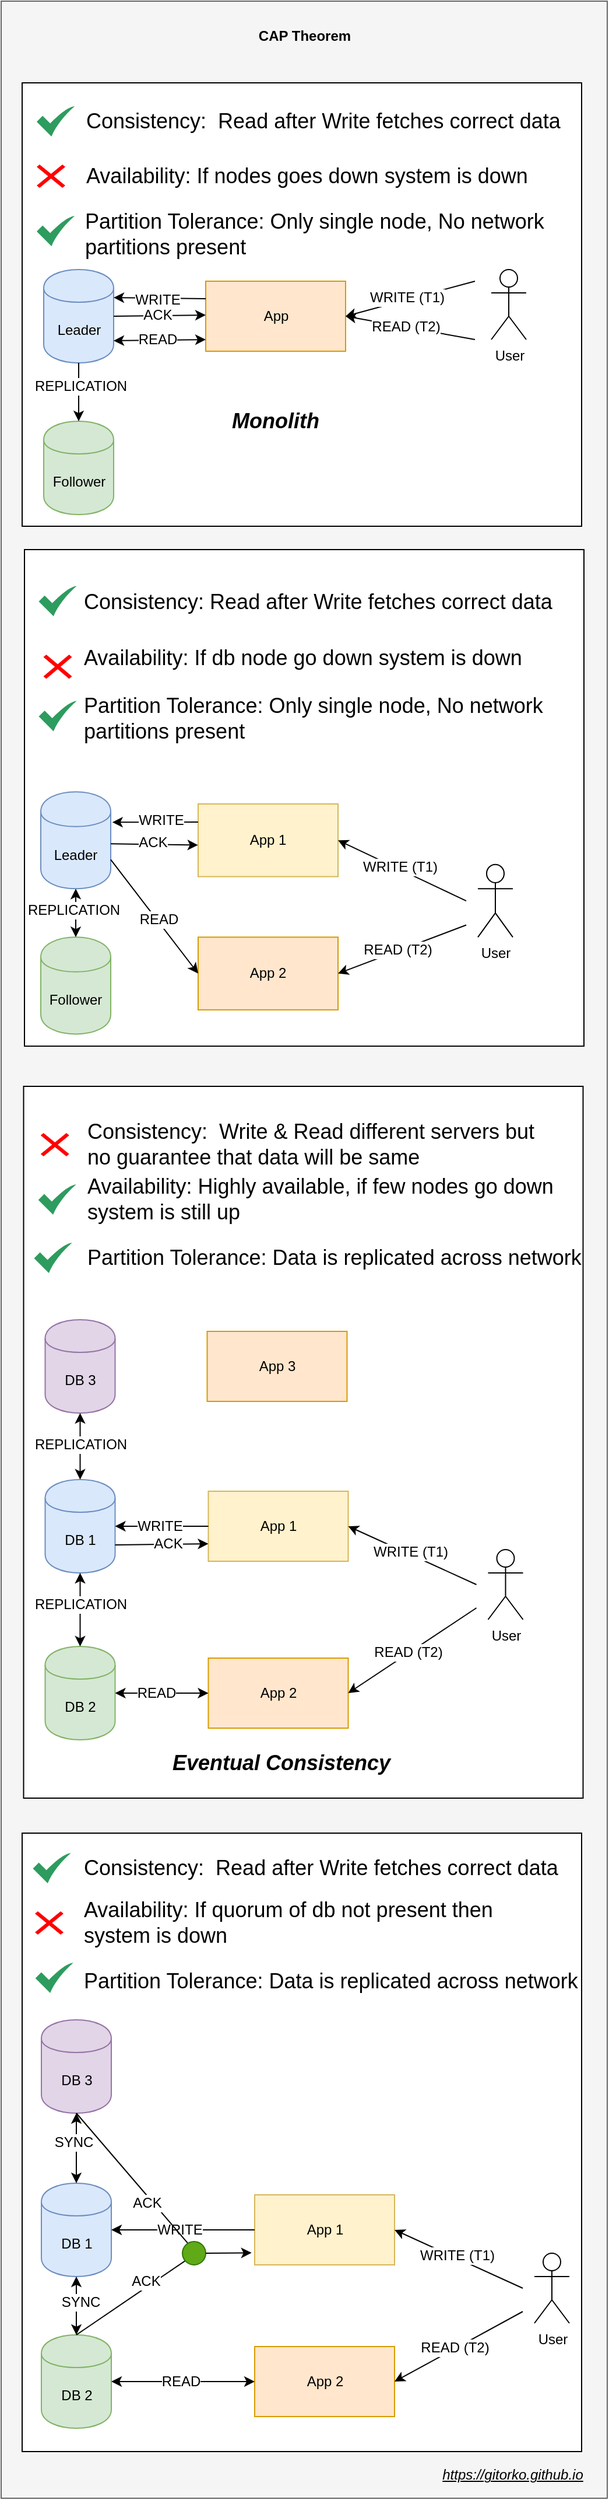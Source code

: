 <mxfile version="12.6.5" type="device"><diagram id="PPA1hVav0JVWz7RS1CYP" name="Page-1"><mxGraphModel dx="763" dy="1788" grid="1" gridSize="10" guides="1" tooltips="1" connect="1" arrows="1" fold="1" page="1" pageScale="1" pageWidth="500" pageHeight="1200" math="0" shadow="0"><root><mxCell id="0"/><mxCell id="1" parent="0"/><mxCell id="kI8O9NL7f8vL_owdhNa7-1" value="" style="rounded=0;whiteSpace=wrap;html=1;fillColor=#f5f5f5;strokeColor=#666666;fontColor=#333333;" vertex="1" parent="1"><mxGeometry x="60" y="-1160" width="520" height="2140" as="geometry"/></mxCell><mxCell id="ojHx23BeGtBxV7YktGXJ-156" value="" style="group" parent="1" vertex="1" connectable="0"><mxGeometry x="78" y="410" width="481.25" height="530" as="geometry"/></mxCell><mxCell id="ojHx23BeGtBxV7YktGXJ-154" value="" style="rounded=0;whiteSpace=wrap;html=1;" parent="ojHx23BeGtBxV7YktGXJ-156" vertex="1"><mxGeometry width="480" height="530" as="geometry"/></mxCell><mxCell id="ojHx23BeGtBxV7YktGXJ-101" value="App 1" style="rounded=0;whiteSpace=wrap;html=1;fillColor=#fff2cc;strokeColor=#d6b656;" parent="ojHx23BeGtBxV7YktGXJ-156" vertex="1"><mxGeometry x="199.5" y="310" width="120" height="60" as="geometry"/></mxCell><mxCell id="ojHx23BeGtBxV7YktGXJ-104" value="App 2" style="rounded=0;whiteSpace=wrap;html=1;fillColor=#ffe6cc;strokeColor=#d79b00;" parent="ojHx23BeGtBxV7YktGXJ-156" vertex="1"><mxGeometry x="199.5" y="440" width="120" height="60" as="geometry"/></mxCell><mxCell id="ojHx23BeGtBxV7YktGXJ-106" value="DB 1" style="shape=cylinder;whiteSpace=wrap;html=1;boundedLbl=1;backgroundOutline=1;fillColor=#dae8fc;strokeColor=#6c8ebf;" parent="ojHx23BeGtBxV7YktGXJ-156" vertex="1"><mxGeometry x="16.5" y="300" width="60" height="80" as="geometry"/></mxCell><mxCell id="ojHx23BeGtBxV7YktGXJ-99" style="edgeStyle=orthogonalEdgeStyle;rounded=0;orthogonalLoop=1;jettySize=auto;html=1;entryX=1;entryY=0.5;entryDx=0;entryDy=0;" parent="ojHx23BeGtBxV7YktGXJ-156" source="ojHx23BeGtBxV7YktGXJ-101" target="ojHx23BeGtBxV7YktGXJ-106" edge="1"><mxGeometry relative="1" as="geometry"/></mxCell><mxCell id="ojHx23BeGtBxV7YktGXJ-100" value="WRITE" style="text;html=1;align=center;verticalAlign=middle;resizable=0;points=[];labelBackgroundColor=#ffffff;" parent="ojHx23BeGtBxV7YktGXJ-99" vertex="1" connectable="0"><mxGeometry x="0.05" relative="1" as="geometry"><mxPoint as="offset"/></mxGeometry></mxCell><mxCell id="ojHx23BeGtBxV7YktGXJ-107" value="DB 2" style="shape=cylinder;whiteSpace=wrap;html=1;boundedLbl=1;backgroundOutline=1;fillColor=#d5e8d4;strokeColor=#82b366;" parent="ojHx23BeGtBxV7YktGXJ-156" vertex="1"><mxGeometry x="16.5" y="430" width="60" height="80" as="geometry"/></mxCell><mxCell id="ojHx23BeGtBxV7YktGXJ-102" style="edgeStyle=orthogonalEdgeStyle;rounded=0;orthogonalLoop=1;jettySize=auto;html=1;entryX=1;entryY=0.5;entryDx=0;entryDy=0;startArrow=classic;startFill=1;" parent="ojHx23BeGtBxV7YktGXJ-156" source="ojHx23BeGtBxV7YktGXJ-104" target="ojHx23BeGtBxV7YktGXJ-107" edge="1"><mxGeometry relative="1" as="geometry"/></mxCell><mxCell id="ojHx23BeGtBxV7YktGXJ-103" value="READ" style="text;html=1;align=center;verticalAlign=middle;resizable=0;points=[];labelBackgroundColor=#ffffff;" parent="ojHx23BeGtBxV7YktGXJ-102" vertex="1" connectable="0"><mxGeometry x="-0.15" y="1" relative="1" as="geometry"><mxPoint x="-11" y="-1" as="offset"/></mxGeometry></mxCell><mxCell id="ojHx23BeGtBxV7YktGXJ-105" style="edgeStyle=orthogonalEdgeStyle;rounded=0;orthogonalLoop=1;jettySize=auto;html=1;exitX=0.5;exitY=1;exitDx=0;exitDy=0;entryX=0.5;entryY=0;entryDx=0;entryDy=0;startArrow=classic;startFill=1;" parent="ojHx23BeGtBxV7YktGXJ-156" source="ojHx23BeGtBxV7YktGXJ-106" target="ojHx23BeGtBxV7YktGXJ-107" edge="1"><mxGeometry relative="1" as="geometry"/></mxCell><mxCell id="ReidPiPNc9YtAb3sJ6NZ-2" value="&lt;font color=&quot;#000000&quot;&gt;SYNC&lt;/font&gt;" style="text;html=1;align=center;verticalAlign=middle;resizable=0;points=[];labelBackgroundColor=#ffffff;fontColor=#FFFF66;" parent="ojHx23BeGtBxV7YktGXJ-105" vertex="1" connectable="0"><mxGeometry x="-0.12" y="3" relative="1" as="geometry"><mxPoint as="offset"/></mxGeometry></mxCell><mxCell id="ojHx23BeGtBxV7YktGXJ-108" value="User" style="shape=umlActor;verticalLabelPosition=bottom;labelBackgroundColor=#ffffff;verticalAlign=top;html=1;outlineConnect=0;" parent="ojHx23BeGtBxV7YktGXJ-156" vertex="1"><mxGeometry x="439.5" y="360" width="30" height="60" as="geometry"/></mxCell><mxCell id="ojHx23BeGtBxV7YktGXJ-109" value="&lt;font style=&quot;font-size: 18px&quot;&gt;Consistency:&amp;nbsp;&amp;nbsp;&lt;/font&gt;&lt;span style=&quot;font-size: 18px&quot;&gt;Read after Write fetches correct data&lt;/span&gt;" style="text;html=1;strokeColor=none;fillColor=none;align=left;verticalAlign=middle;whiteSpace=wrap;rounded=0;" parent="ojHx23BeGtBxV7YktGXJ-156" vertex="1"><mxGeometry x="51.25" y="20" width="410" height="20" as="geometry"/></mxCell><mxCell id="ojHx23BeGtBxV7YktGXJ-110" value="" style="endArrow=classic;html=1;entryX=1;entryY=0.5;entryDx=0;entryDy=0;" parent="ojHx23BeGtBxV7YktGXJ-156" target="ojHx23BeGtBxV7YktGXJ-101" edge="1"><mxGeometry width="50" height="50" relative="1" as="geometry"><mxPoint x="429.5" y="390" as="sourcePoint"/><mxPoint x="109.5" y="560" as="targetPoint"/></mxGeometry></mxCell><mxCell id="ojHx23BeGtBxV7YktGXJ-111" value="WRITE (T1)" style="text;html=1;align=center;verticalAlign=middle;resizable=0;points=[];labelBackgroundColor=#ffffff;" parent="ojHx23BeGtBxV7YktGXJ-110" vertex="1" connectable="0"><mxGeometry x="0.051" y="-2" relative="1" as="geometry"><mxPoint as="offset"/></mxGeometry></mxCell><mxCell id="ojHx23BeGtBxV7YktGXJ-112" value="" style="endArrow=classic;html=1;entryX=1;entryY=0.5;entryDx=0;entryDy=0;" parent="ojHx23BeGtBxV7YktGXJ-156" target="ojHx23BeGtBxV7YktGXJ-104" edge="1"><mxGeometry width="50" height="50" relative="1" as="geometry"><mxPoint x="429.5" y="410" as="sourcePoint"/><mxPoint x="329.5" y="350" as="targetPoint"/></mxGeometry></mxCell><mxCell id="ojHx23BeGtBxV7YktGXJ-113" value="READ (T2)" style="text;html=1;align=center;verticalAlign=middle;resizable=0;points=[];labelBackgroundColor=#ffffff;" parent="ojHx23BeGtBxV7YktGXJ-112" vertex="1" connectable="0"><mxGeometry x="0.07" relative="1" as="geometry"><mxPoint y="-1" as="offset"/></mxGeometry></mxCell><mxCell id="ojHx23BeGtBxV7YktGXJ-114" value="&lt;font style=&quot;font-size: 18px&quot;&gt;Availability: If quorum of db not present then system is down&lt;/font&gt;" style="text;html=1;strokeColor=none;fillColor=none;align=left;verticalAlign=middle;whiteSpace=wrap;rounded=0;" parent="ojHx23BeGtBxV7YktGXJ-156" vertex="1"><mxGeometry x="51.25" y="67" width="410" height="20" as="geometry"/></mxCell><mxCell id="ojHx23BeGtBxV7YktGXJ-115" value="" style="html=1;aspect=fixed;strokeColor=none;shadow=0;align=center;verticalAlign=top;fillColor=#2D9C5E;shape=mxgraph.gcp2.check" parent="ojHx23BeGtBxV7YktGXJ-156" vertex="1"><mxGeometry x="11.37" y="111" width="32.5" height="26" as="geometry"/></mxCell><mxCell id="ojHx23BeGtBxV7YktGXJ-116" value="&lt;font style=&quot;font-size: 18px&quot;&gt;Partition Tolerance:&amp;nbsp;&lt;/font&gt;&lt;span style=&quot;font-size: 18px&quot;&gt;Data is replicated across network&lt;/span&gt;" style="text;html=1;strokeColor=none;fillColor=none;align=left;verticalAlign=middle;whiteSpace=wrap;rounded=0;" parent="ojHx23BeGtBxV7YktGXJ-156" vertex="1"><mxGeometry x="51.25" y="117" width="430" height="20" as="geometry"/></mxCell><mxCell id="ojHx23BeGtBxV7YktGXJ-117" value="" style="shape=mxgraph.mockup.markup.redX;fillColor=#ff0000;html=1;shadow=0;strokeColor=none;" parent="ojHx23BeGtBxV7YktGXJ-156" vertex="1"><mxGeometry x="11" y="67" width="24.5" height="20" as="geometry"/></mxCell><mxCell id="ojHx23BeGtBxV7YktGXJ-118" value="" style="endArrow=classic;html=1;exitX=0.5;exitY=0;exitDx=0;exitDy=0;" parent="ojHx23BeGtBxV7YktGXJ-156" source="ojHx23BeGtBxV7YktGXJ-107" edge="1"><mxGeometry width="50" height="50" relative="1" as="geometry"><mxPoint x="81.5" y="355" as="sourcePoint"/><mxPoint x="149.5" y="360" as="targetPoint"/></mxGeometry></mxCell><mxCell id="ojHx23BeGtBxV7YktGXJ-119" value="ACK" style="text;html=1;align=center;verticalAlign=middle;resizable=0;points=[];labelBackgroundColor=#ffffff;" parent="ojHx23BeGtBxV7YktGXJ-118" vertex="1" connectable="0"><mxGeometry x="0.292" y="1" relative="1" as="geometry"><mxPoint x="-6.98" as="offset"/></mxGeometry></mxCell><mxCell id="ojHx23BeGtBxV7YktGXJ-122" value="" style="html=1;aspect=fixed;strokeColor=none;shadow=0;align=center;verticalAlign=top;fillColor=#2D9C5E;shape=mxgraph.gcp2.check" parent="ojHx23BeGtBxV7YktGXJ-156" vertex="1"><mxGeometry x="9.25" y="17" width="32.5" height="26" as="geometry"/></mxCell><mxCell id="ojHx23BeGtBxV7YktGXJ-123" value="DB 3" style="shape=cylinder;whiteSpace=wrap;html=1;boundedLbl=1;backgroundOutline=1;fillColor=#e1d5e7;strokeColor=#9673a6;" parent="ojHx23BeGtBxV7YktGXJ-156" vertex="1"><mxGeometry x="16.5" y="160" width="60" height="80" as="geometry"/></mxCell><mxCell id="ojHx23BeGtBxV7YktGXJ-124" value="" style="edgeStyle=orthogonalEdgeStyle;rounded=0;orthogonalLoop=1;jettySize=auto;html=1;startArrow=classic;startFill=1;" parent="ojHx23BeGtBxV7YktGXJ-156" source="ojHx23BeGtBxV7YktGXJ-106" target="ojHx23BeGtBxV7YktGXJ-123" edge="1"><mxGeometry relative="1" as="geometry"/></mxCell><mxCell id="ReidPiPNc9YtAb3sJ6NZ-3" value="SYNC" style="text;html=1;align=center;verticalAlign=middle;resizable=0;points=[];labelBackgroundColor=#ffffff;fontColor=#000000;" parent="ojHx23BeGtBxV7YktGXJ-124" vertex="1" connectable="0"><mxGeometry x="0.167" y="3" relative="1" as="geometry"><mxPoint as="offset"/></mxGeometry></mxCell><mxCell id="ojHx23BeGtBxV7YktGXJ-125" value="" style="endArrow=classic;html=1;exitX=0.5;exitY=1;exitDx=0;exitDy=0;" parent="ojHx23BeGtBxV7YktGXJ-156" source="ojHx23BeGtBxV7YktGXJ-123" edge="1"><mxGeometry width="50" height="50" relative="1" as="geometry"><mxPoint x="56.5" y="420" as="sourcePoint"/><mxPoint x="149.5" y="360" as="targetPoint"/></mxGeometry></mxCell><mxCell id="ojHx23BeGtBxV7YktGXJ-126" value="ACK" style="text;html=1;align=center;verticalAlign=middle;resizable=0;points=[];labelBackgroundColor=#ffffff;" parent="ojHx23BeGtBxV7YktGXJ-125" vertex="1" connectable="0"><mxGeometry x="0.292" y="1" relative="1" as="geometry"><mxPoint x="-6.98" as="offset"/></mxGeometry></mxCell><mxCell id="ojHx23BeGtBxV7YktGXJ-128" value="" style="ellipse;whiteSpace=wrap;html=1;aspect=fixed;fillColor=#60a917;strokeColor=#2D7600;fontColor=#ffffff;" parent="ojHx23BeGtBxV7YktGXJ-156" vertex="1"><mxGeometry x="137.5" y="350" width="20" height="20" as="geometry"/></mxCell><mxCell id="ojHx23BeGtBxV7YktGXJ-132" value="" style="endArrow=classic;html=1;exitX=1;exitY=0.5;exitDx=0;exitDy=0;entryX=-0.022;entryY=0.828;entryDx=0;entryDy=0;entryPerimeter=0;" parent="ojHx23BeGtBxV7YktGXJ-156" source="ojHx23BeGtBxV7YktGXJ-128" target="ojHx23BeGtBxV7YktGXJ-101" edge="1"><mxGeometry width="50" height="50" relative="1" as="geometry"><mxPoint x="137.5" y="470" as="sourcePoint"/><mxPoint x="189.5" y="362" as="targetPoint"/></mxGeometry></mxCell><mxCell id="ojHx23BeGtBxV7YktGXJ-159" value="" style="group" parent="1" vertex="1" connectable="0"><mxGeometry x="79.25" y="-230" width="482.63" height="610" as="geometry"/></mxCell><mxCell id="ojHx23BeGtBxV7YktGXJ-152" value="" style="rounded=0;whiteSpace=wrap;html=1;" parent="ojHx23BeGtBxV7YktGXJ-159" vertex="1"><mxGeometry width="480" height="610" as="geometry"/></mxCell><mxCell id="ojHx23BeGtBxV7YktGXJ-1" value="App 1" style="rounded=0;whiteSpace=wrap;html=1;fillColor=#fff2cc;strokeColor=#d6b656;" parent="ojHx23BeGtBxV7YktGXJ-159" vertex="1"><mxGeometry x="158.5" y="347" width="120" height="60" as="geometry"/></mxCell><mxCell id="ojHx23BeGtBxV7YktGXJ-2" value="App 2" style="rounded=0;whiteSpace=wrap;html=1;fillColor=#ffe6cc;strokeColor=#d79b00;" parent="ojHx23BeGtBxV7YktGXJ-159" vertex="1"><mxGeometry x="158.5" y="490" width="120" height="60" as="geometry"/></mxCell><mxCell id="ojHx23BeGtBxV7YktGXJ-3" value="DB 1" style="shape=cylinder;whiteSpace=wrap;html=1;boundedLbl=1;backgroundOutline=1;fillColor=#dae8fc;strokeColor=#6c8ebf;" parent="ojHx23BeGtBxV7YktGXJ-159" vertex="1"><mxGeometry x="18.5" y="337" width="60" height="80" as="geometry"/></mxCell><mxCell id="ojHx23BeGtBxV7YktGXJ-6" style="edgeStyle=orthogonalEdgeStyle;rounded=0;orthogonalLoop=1;jettySize=auto;html=1;entryX=1;entryY=0.5;entryDx=0;entryDy=0;" parent="ojHx23BeGtBxV7YktGXJ-159" source="ojHx23BeGtBxV7YktGXJ-1" target="ojHx23BeGtBxV7YktGXJ-3" edge="1"><mxGeometry relative="1" as="geometry"/></mxCell><mxCell id="ojHx23BeGtBxV7YktGXJ-83" value="WRITE" style="text;html=1;align=center;verticalAlign=middle;resizable=0;points=[];labelBackgroundColor=#ffffff;" parent="ojHx23BeGtBxV7YktGXJ-6" vertex="1" connectable="0"><mxGeometry x="0.05" relative="1" as="geometry"><mxPoint as="offset"/></mxGeometry></mxCell><mxCell id="ojHx23BeGtBxV7YktGXJ-4" value="DB 2" style="shape=cylinder;whiteSpace=wrap;html=1;boundedLbl=1;backgroundOutline=1;fillColor=#d5e8d4;strokeColor=#82b366;" parent="ojHx23BeGtBxV7YktGXJ-159" vertex="1"><mxGeometry x="18.5" y="480" width="60" height="80" as="geometry"/></mxCell><mxCell id="ojHx23BeGtBxV7YktGXJ-79" style="edgeStyle=orthogonalEdgeStyle;rounded=0;orthogonalLoop=1;jettySize=auto;html=1;entryX=1;entryY=0.5;entryDx=0;entryDy=0;startArrow=classic;startFill=1;" parent="ojHx23BeGtBxV7YktGXJ-159" source="ojHx23BeGtBxV7YktGXJ-2" target="ojHx23BeGtBxV7YktGXJ-4" edge="1"><mxGeometry relative="1" as="geometry"/></mxCell><mxCell id="ojHx23BeGtBxV7YktGXJ-88" value="READ" style="text;html=1;align=center;verticalAlign=middle;resizable=0;points=[];labelBackgroundColor=#ffffff;" parent="ojHx23BeGtBxV7YktGXJ-79" vertex="1" connectable="0"><mxGeometry x="-0.15" y="1" relative="1" as="geometry"><mxPoint x="-11" y="-1" as="offset"/></mxGeometry></mxCell><mxCell id="ojHx23BeGtBxV7YktGXJ-98" style="edgeStyle=orthogonalEdgeStyle;rounded=0;orthogonalLoop=1;jettySize=auto;html=1;exitX=0.5;exitY=1;exitDx=0;exitDy=0;entryX=0.5;entryY=0;entryDx=0;entryDy=0;startArrow=classic;startFill=1;" parent="ojHx23BeGtBxV7YktGXJ-159" source="ojHx23BeGtBxV7YktGXJ-3" target="ojHx23BeGtBxV7YktGXJ-4" edge="1"><mxGeometry relative="1" as="geometry"/></mxCell><mxCell id="ojHx23BeGtBxV7YktGXJ-150" value="REPLICATION" style="text;html=1;align=center;verticalAlign=middle;resizable=0;points=[];labelBackgroundColor=#ffffff;" parent="ojHx23BeGtBxV7YktGXJ-98" vertex="1" connectable="0"><mxGeometry x="-0.143" relative="1" as="geometry"><mxPoint as="offset"/></mxGeometry></mxCell><mxCell id="ojHx23BeGtBxV7YktGXJ-9" value="User" style="shape=umlActor;verticalLabelPosition=bottom;labelBackgroundColor=#ffffff;verticalAlign=top;html=1;outlineConnect=0;" parent="ojHx23BeGtBxV7YktGXJ-159" vertex="1"><mxGeometry x="398.5" y="397" width="30" height="60" as="geometry"/></mxCell><mxCell id="ojHx23BeGtBxV7YktGXJ-12" value="&lt;font style=&quot;font-size: 18px&quot;&gt;Consistency:&amp;nbsp; Write &amp;amp; Read different servers but no guarantee that data will be same&lt;/font&gt;" style="text;html=1;strokeColor=none;fillColor=none;align=left;verticalAlign=middle;whiteSpace=wrap;rounded=0;" parent="ojHx23BeGtBxV7YktGXJ-159" vertex="1"><mxGeometry x="52.63" y="40" width="410" height="20" as="geometry"/></mxCell><mxCell id="ojHx23BeGtBxV7YktGXJ-14" value="" style="endArrow=classic;html=1;entryX=1;entryY=0.5;entryDx=0;entryDy=0;" parent="ojHx23BeGtBxV7YktGXJ-159" target="ojHx23BeGtBxV7YktGXJ-1" edge="1"><mxGeometry width="50" height="50" relative="1" as="geometry"><mxPoint x="388.5" y="427" as="sourcePoint"/><mxPoint x="68.5" y="597" as="targetPoint"/></mxGeometry></mxCell><mxCell id="ojHx23BeGtBxV7YktGXJ-17" value="WRITE (T1)" style="text;html=1;align=center;verticalAlign=middle;resizable=0;points=[];labelBackgroundColor=#ffffff;" parent="ojHx23BeGtBxV7YktGXJ-14" vertex="1" connectable="0"><mxGeometry x="0.051" y="-2" relative="1" as="geometry"><mxPoint as="offset"/></mxGeometry></mxCell><mxCell id="ojHx23BeGtBxV7YktGXJ-15" value="" style="endArrow=classic;html=1;entryX=1;entryY=0.5;entryDx=0;entryDy=0;" parent="ojHx23BeGtBxV7YktGXJ-159" target="ojHx23BeGtBxV7YktGXJ-2" edge="1"><mxGeometry width="50" height="50" relative="1" as="geometry"><mxPoint x="388.5" y="447" as="sourcePoint"/><mxPoint x="288.5" y="387" as="targetPoint"/></mxGeometry></mxCell><mxCell id="ojHx23BeGtBxV7YktGXJ-16" value="READ (T2)" style="text;html=1;align=center;verticalAlign=middle;resizable=0;points=[];labelBackgroundColor=#ffffff;" parent="ojHx23BeGtBxV7YktGXJ-15" vertex="1" connectable="0"><mxGeometry x="0.07" relative="1" as="geometry"><mxPoint y="-1" as="offset"/></mxGeometry></mxCell><mxCell id="ojHx23BeGtBxV7YktGXJ-19" value="&lt;font style=&quot;font-size: 18px&quot;&gt;Availability: Highly available, if few nodes go down system is still up&lt;/font&gt;" style="text;html=1;strokeColor=none;fillColor=none;align=left;verticalAlign=middle;whiteSpace=wrap;rounded=0;" parent="ojHx23BeGtBxV7YktGXJ-159" vertex="1"><mxGeometry x="52.63" y="87" width="410" height="20" as="geometry"/></mxCell><mxCell id="ojHx23BeGtBxV7YktGXJ-20" value="" style="html=1;aspect=fixed;strokeColor=none;shadow=0;align=center;verticalAlign=top;fillColor=#2D9C5E;shape=mxgraph.gcp2.check" parent="ojHx23BeGtBxV7YktGXJ-159" vertex="1"><mxGeometry x="12.63" y="84" width="32.5" height="26" as="geometry"/></mxCell><mxCell id="ojHx23BeGtBxV7YktGXJ-21" value="&lt;font style=&quot;font-size: 18px&quot;&gt;Partition Tolerance: Data is replicated across network&lt;/font&gt;" style="text;html=1;strokeColor=none;fillColor=none;align=left;verticalAlign=middle;whiteSpace=wrap;rounded=0;" parent="ojHx23BeGtBxV7YktGXJ-159" vertex="1"><mxGeometry x="52.63" y="137" width="430" height="20" as="geometry"/></mxCell><mxCell id="ojHx23BeGtBxV7YktGXJ-84" value="" style="endArrow=classic;html=1;entryX=0;entryY=0.75;entryDx=0;entryDy=0;exitX=1;exitY=0.7;exitDx=0;exitDy=0;" parent="ojHx23BeGtBxV7YktGXJ-159" source="ojHx23BeGtBxV7YktGXJ-3" target="ojHx23BeGtBxV7YktGXJ-1" edge="1"><mxGeometry width="50" height="50" relative="1" as="geometry"><mxPoint x="83.5" y="392" as="sourcePoint"/><mxPoint x="163.5" y="426.5" as="targetPoint"/></mxGeometry></mxCell><mxCell id="ojHx23BeGtBxV7YktGXJ-85" value="ACK" style="text;html=1;align=center;verticalAlign=middle;resizable=0;points=[];labelBackgroundColor=#ffffff;" parent="ojHx23BeGtBxV7YktGXJ-84" vertex="1" connectable="0"><mxGeometry x="0.292" y="1" relative="1" as="geometry"><mxPoint x="-6.98" as="offset"/></mxGeometry></mxCell><mxCell id="ojHx23BeGtBxV7YktGXJ-95" value="" style="shape=mxgraph.mockup.markup.redX;fillColor=#ff0000;html=1;shadow=0;strokeColor=none;" parent="ojHx23BeGtBxV7YktGXJ-159" vertex="1"><mxGeometry x="14.63" y="40" width="24.5" height="20" as="geometry"/></mxCell><mxCell id="ojHx23BeGtBxV7YktGXJ-96" value="&lt;font style=&quot;font-size: 18px&quot;&gt;Eventual Consistency&lt;/font&gt;" style="text;html=1;strokeColor=none;fillColor=none;align=left;verticalAlign=middle;whiteSpace=wrap;rounded=0;fontStyle=3" parent="ojHx23BeGtBxV7YktGXJ-159" vertex="1"><mxGeometry x="126" y="580" width="242" as="geometry"/></mxCell><mxCell id="ojHx23BeGtBxV7YktGXJ-135" value="DB 3" style="shape=cylinder;whiteSpace=wrap;html=1;boundedLbl=1;backgroundOutline=1;fillColor=#e1d5e7;strokeColor=#9673a6;" parent="ojHx23BeGtBxV7YktGXJ-159" vertex="1"><mxGeometry x="18.5" y="200" width="60" height="80" as="geometry"/></mxCell><mxCell id="ojHx23BeGtBxV7YktGXJ-136" value="" style="edgeStyle=orthogonalEdgeStyle;rounded=0;orthogonalLoop=1;jettySize=auto;html=1;startArrow=classic;startFill=1;" parent="ojHx23BeGtBxV7YktGXJ-159" source="ojHx23BeGtBxV7YktGXJ-3" target="ojHx23BeGtBxV7YktGXJ-135" edge="1"><mxGeometry relative="1" as="geometry"/></mxCell><mxCell id="ojHx23BeGtBxV7YktGXJ-149" value="REPLICATION" style="text;html=1;align=center;verticalAlign=middle;resizable=0;points=[];labelBackgroundColor=#ffffff;" parent="ojHx23BeGtBxV7YktGXJ-136" vertex="1" connectable="0"><mxGeometry x="0.489" relative="1" as="geometry"><mxPoint y="12.38" as="offset"/></mxGeometry></mxCell><mxCell id="ojHx23BeGtBxV7YktGXJ-137" value="App 3" style="rounded=0;whiteSpace=wrap;html=1;fillColor=#ffe6cc;strokeColor=#d79b00;" parent="ojHx23BeGtBxV7YktGXJ-159" vertex="1"><mxGeometry x="157.5" y="210" width="120" height="60" as="geometry"/></mxCell><mxCell id="ojHx23BeGtBxV7YktGXJ-138" value="" style="html=1;aspect=fixed;strokeColor=none;shadow=0;align=center;verticalAlign=top;fillColor=#2D9C5E;shape=mxgraph.gcp2.check" parent="ojHx23BeGtBxV7YktGXJ-159" vertex="1"><mxGeometry x="9" y="134" width="32.5" height="26" as="geometry"/></mxCell><mxCell id="ReidPiPNc9YtAb3sJ6NZ-7" value="" style="group" parent="1" vertex="1" connectable="0"><mxGeometry x="80" y="-690" width="480" height="425.57" as="geometry"/></mxCell><mxCell id="ReidPiPNc9YtAb3sJ6NZ-5" value="" style="group" parent="ReidPiPNc9YtAb3sJ6NZ-7" vertex="1" connectable="0"><mxGeometry width="480" height="425.57" as="geometry"/></mxCell><mxCell id="ojHx23BeGtBxV7YktGXJ-158" value="" style="group" parent="ReidPiPNc9YtAb3sJ6NZ-5" vertex="1" connectable="0"><mxGeometry width="480" height="425.57" as="geometry"/></mxCell><mxCell id="ojHx23BeGtBxV7YktGXJ-157" value="" style="group" parent="ojHx23BeGtBxV7YktGXJ-158" vertex="1" connectable="0"><mxGeometry width="480" height="425.57" as="geometry"/></mxCell><mxCell id="ojHx23BeGtBxV7YktGXJ-155" value="" style="rounded=0;whiteSpace=wrap;html=1;" parent="ojHx23BeGtBxV7YktGXJ-157" vertex="1"><mxGeometry width="480" height="425.57" as="geometry"/></mxCell><mxCell id="ojHx23BeGtBxV7YktGXJ-24" value="App 1" style="rounded=0;whiteSpace=wrap;html=1;fillColor=#fff2cc;strokeColor=#d6b656;" parent="ojHx23BeGtBxV7YktGXJ-157" vertex="1"><mxGeometry x="149" y="217.975" width="120" height="62.279" as="geometry"/></mxCell><mxCell id="ojHx23BeGtBxV7YktGXJ-26" value="App 2" style="rounded=0;whiteSpace=wrap;html=1;fillColor=#ffe6cc;strokeColor=#d79b00;" parent="ojHx23BeGtBxV7YktGXJ-157" vertex="1"><mxGeometry x="149" y="332.152" width="120" height="62.279" as="geometry"/></mxCell><mxCell id="ojHx23BeGtBxV7YktGXJ-28" value="Leader" style="shape=cylinder;whiteSpace=wrap;html=1;boundedLbl=1;backgroundOutline=1;fillColor=#dae8fc;strokeColor=#6c8ebf;" parent="ojHx23BeGtBxV7YktGXJ-157" vertex="1"><mxGeometry x="14" y="207.595" width="60" height="83.038" as="geometry"/></mxCell><mxCell id="ojHx23BeGtBxV7YktGXJ-29" value="Follower" style="shape=cylinder;whiteSpace=wrap;html=1;boundedLbl=1;backgroundOutline=1;fillColor=#d5e8d4;strokeColor=#82b366;" parent="ojHx23BeGtBxV7YktGXJ-157" vertex="1"><mxGeometry x="14" y="332.152" width="60" height="83.038" as="geometry"/></mxCell><mxCell id="ojHx23BeGtBxV7YktGXJ-30" value="User" style="shape=umlActor;verticalLabelPosition=bottom;labelBackgroundColor=#ffffff;verticalAlign=top;html=1;outlineConnect=0;" parent="ojHx23BeGtBxV7YktGXJ-157" vertex="1"><mxGeometry x="389" y="269.874" width="30" height="62.279" as="geometry"/></mxCell><mxCell id="ojHx23BeGtBxV7YktGXJ-31" value="&lt;font style=&quot;font-size: 18px&quot;&gt;Consistency:&amp;nbsp;&lt;/font&gt;&lt;span style=&quot;font-size: 18px&quot;&gt;Read after Write fetches correct data&lt;/span&gt;" style="text;html=1;strokeColor=none;fillColor=none;align=left;verticalAlign=middle;whiteSpace=wrap;rounded=0;" parent="ojHx23BeGtBxV7YktGXJ-157" vertex="1"><mxGeometry x="49.0" y="34.253" width="410" height="20.76" as="geometry"/></mxCell><mxCell id="ojHx23BeGtBxV7YktGXJ-32" value="" style="endArrow=classic;html=1;entryX=1;entryY=0.5;entryDx=0;entryDy=0;" parent="ojHx23BeGtBxV7YktGXJ-157" target="ojHx23BeGtBxV7YktGXJ-24" edge="1"><mxGeometry width="50" height="50" relative="1" as="geometry"><mxPoint x="379" y="301.013" as="sourcePoint"/><mxPoint x="59" y="477.469" as="targetPoint"/></mxGeometry></mxCell><mxCell id="ojHx23BeGtBxV7YktGXJ-33" value="WRITE (T1)" style="text;html=1;align=center;verticalAlign=middle;resizable=0;points=[];labelBackgroundColor=#ffffff;" parent="ojHx23BeGtBxV7YktGXJ-32" vertex="1" connectable="0"><mxGeometry x="0.051" y="-2" relative="1" as="geometry"><mxPoint as="offset"/></mxGeometry></mxCell><mxCell id="ojHx23BeGtBxV7YktGXJ-34" value="" style="endArrow=classic;html=1;entryX=1;entryY=0.5;entryDx=0;entryDy=0;" parent="ojHx23BeGtBxV7YktGXJ-157" target="ojHx23BeGtBxV7YktGXJ-26" edge="1"><mxGeometry width="50" height="50" relative="1" as="geometry"><mxPoint x="379" y="321.772" as="sourcePoint"/><mxPoint x="279" y="259.494" as="targetPoint"/></mxGeometry></mxCell><mxCell id="ojHx23BeGtBxV7YktGXJ-35" value="READ (T2)" style="text;html=1;align=center;verticalAlign=middle;resizable=0;points=[];labelBackgroundColor=#ffffff;" parent="ojHx23BeGtBxV7YktGXJ-34" vertex="1" connectable="0"><mxGeometry x="0.07" relative="1" as="geometry"><mxPoint y="-1" as="offset"/></mxGeometry></mxCell><mxCell id="ojHx23BeGtBxV7YktGXJ-36" value="" style="html=1;aspect=fixed;strokeColor=none;shadow=0;align=center;verticalAlign=top;fillColor=#2D9C5E;shape=mxgraph.gcp2.check" parent="ojHx23BeGtBxV7YktGXJ-157" vertex="1"><mxGeometry x="12.25" y="129.694" width="32.5" height="26" as="geometry"/></mxCell><mxCell id="ojHx23BeGtBxV7YktGXJ-37" value="&lt;font style=&quot;font-size: 18px&quot;&gt;Availability: If db node go down system is down&lt;/font&gt;" style="text;html=1;strokeColor=none;fillColor=none;align=left;verticalAlign=middle;whiteSpace=wrap;rounded=0;" parent="ojHx23BeGtBxV7YktGXJ-157" vertex="1"><mxGeometry x="49.0" y="83.038" width="410" height="20.76" as="geometry"/></mxCell><mxCell id="ojHx23BeGtBxV7YktGXJ-39" value="&lt;font style=&quot;font-size: 18px&quot;&gt;Partition Tolerance:&amp;nbsp;&lt;/font&gt;&lt;span style=&quot;font-size: 18px&quot;&gt;Only single node, No network partitions present&lt;/span&gt;" style="text;html=1;strokeColor=none;fillColor=none;align=left;verticalAlign=middle;whiteSpace=wrap;rounded=0;" parent="ojHx23BeGtBxV7YktGXJ-157" vertex="1"><mxGeometry x="49.0" y="134.937" width="430" height="20.76" as="geometry"/></mxCell><mxCell id="ojHx23BeGtBxV7YktGXJ-140" value="" style="html=1;aspect=fixed;strokeColor=none;shadow=0;align=center;verticalAlign=top;fillColor=#2D9C5E;shape=mxgraph.gcp2.check" parent="ojHx23BeGtBxV7YktGXJ-157" vertex="1"><mxGeometry x="12.25" y="31.139" width="32.5" height="26" as="geometry"/></mxCell><mxCell id="ojHx23BeGtBxV7YktGXJ-141" value="" style="shape=mxgraph.mockup.markup.redX;fillColor=#ff0000;html=1;shadow=0;strokeColor=none;" parent="ojHx23BeGtBxV7YktGXJ-157" vertex="1"><mxGeometry x="16.25" y="89.997" width="24.5" height="20.76" as="geometry"/></mxCell><mxCell id="ojHx23BeGtBxV7YktGXJ-142" value="" style="endArrow=classic;html=1;exitX=1;exitY=0.7;exitDx=0;exitDy=0;entryX=0;entryY=0.5;entryDx=0;entryDy=0;" parent="ojHx23BeGtBxV7YktGXJ-157" source="ojHx23BeGtBxV7YktGXJ-28" target="ojHx23BeGtBxV7YktGXJ-26" edge="1"><mxGeometry width="50" height="50" relative="1" as="geometry"><mxPoint x="-10.5" y="480.583" as="sourcePoint"/><mxPoint x="39.5" y="428.684" as="targetPoint"/></mxGeometry></mxCell><mxCell id="ojHx23BeGtBxV7YktGXJ-143" value="READ" style="text;html=1;align=center;verticalAlign=middle;resizable=0;points=[];labelBackgroundColor=#ffffff;" parent="ojHx23BeGtBxV7YktGXJ-142" vertex="1" connectable="0"><mxGeometry x="0.058" y="1" relative="1" as="geometry"><mxPoint as="offset"/></mxGeometry></mxCell><mxCell id="ojHx23BeGtBxV7YktGXJ-27" value="" style="edgeStyle=orthogonalEdgeStyle;rounded=0;orthogonalLoop=1;jettySize=auto;html=1;startArrow=classic;startFill=1;" parent="ojHx23BeGtBxV7YktGXJ-157" source="ojHx23BeGtBxV7YktGXJ-28" target="ojHx23BeGtBxV7YktGXJ-29" edge="1"><mxGeometry relative="1" as="geometry"/></mxCell><mxCell id="ReidPiPNc9YtAb3sJ6NZ-1" value="&lt;font color=&quot;#000000&quot;&gt;REPLICATION&lt;/font&gt;" style="text;html=1;align=center;verticalAlign=middle;resizable=0;points=[];labelBackgroundColor=#ffffff;fontColor=#FFFF66;" parent="ojHx23BeGtBxV7YktGXJ-27" vertex="1" connectable="0"><mxGeometry x="-0.136" y="-2" relative="1" as="geometry"><mxPoint as="offset"/></mxGeometry></mxCell><mxCell id="ojHx23BeGtBxV7YktGXJ-145" value="" style="endArrow=classic;html=1;exitX=0;exitY=0.25;exitDx=0;exitDy=0;entryX=1.022;entryY=0.314;entryDx=0;entryDy=0;entryPerimeter=0;" parent="ojHx23BeGtBxV7YktGXJ-157" source="ojHx23BeGtBxV7YktGXJ-24" target="ojHx23BeGtBxV7YktGXJ-28" edge="1"><mxGeometry width="50" height="50" relative="1" as="geometry"><mxPoint x="-10.5" y="480.583" as="sourcePoint"/><mxPoint x="89.5" y="249.114" as="targetPoint"/></mxGeometry></mxCell><mxCell id="ojHx23BeGtBxV7YktGXJ-146" value="WRITE" style="text;html=1;align=center;verticalAlign=middle;resizable=0;points=[];labelBackgroundColor=#ffffff;" parent="ojHx23BeGtBxV7YktGXJ-145" vertex="1" connectable="0"><mxGeometry x="-0.365" relative="1" as="geometry"><mxPoint x="-8.3" y="-2.06" as="offset"/></mxGeometry></mxCell><mxCell id="ojHx23BeGtBxV7YktGXJ-147" value="" style="endArrow=classic;html=1;exitX=1.001;exitY=0.437;exitDx=0;exitDy=0;entryX=-0.001;entryY=0.433;entryDx=0;entryDy=0;entryPerimeter=0;exitPerimeter=0;" parent="ojHx23BeGtBxV7YktGXJ-157" edge="1"><mxGeometry width="50" height="50" relative="1" as="geometry"><mxPoint x="74.06" y="252.187" as="sourcePoint"/><mxPoint x="148.88" y="253.245" as="targetPoint"/></mxGeometry></mxCell><mxCell id="ojHx23BeGtBxV7YktGXJ-148" value="ACK" style="text;html=1;align=center;verticalAlign=middle;resizable=0;points=[];labelBackgroundColor=#ffffff;" parent="ojHx23BeGtBxV7YktGXJ-147" vertex="1" connectable="0"><mxGeometry x="-0.365" relative="1" as="geometry"><mxPoint x="11.72" y="-2.06" as="offset"/></mxGeometry></mxCell><mxCell id="ReidPiPNc9YtAb3sJ6NZ-8" value="" style="group" parent="1" vertex="1" connectable="0"><mxGeometry x="78" y="-1090" width="481.5" height="380" as="geometry"/></mxCell><mxCell id="ojHx23BeGtBxV7YktGXJ-160" value="" style="group" parent="ReidPiPNc9YtAb3sJ6NZ-8" vertex="1" connectable="0"><mxGeometry width="481.5" height="380" as="geometry"/></mxCell><mxCell id="ojHx23BeGtBxV7YktGXJ-153" value="" style="rounded=0;whiteSpace=wrap;html=1;" parent="ojHx23BeGtBxV7YktGXJ-160" vertex="1"><mxGeometry width="480" height="380" as="geometry"/></mxCell><mxCell id="ojHx23BeGtBxV7YktGXJ-63" value="App" style="rounded=0;whiteSpace=wrap;html=1;fillColor=#ffe6cc;strokeColor=#d79b00;" parent="ojHx23BeGtBxV7YktGXJ-160" vertex="1"><mxGeometry x="157.5" y="170" width="120" height="60" as="geometry"/></mxCell><mxCell id="ojHx23BeGtBxV7YktGXJ-65" value="Leader" style="shape=cylinder;whiteSpace=wrap;html=1;boundedLbl=1;backgroundOutline=1;fillColor=#dae8fc;strokeColor=#6c8ebf;" parent="ojHx23BeGtBxV7YktGXJ-160" vertex="1"><mxGeometry x="18.5" y="160" width="60" height="80" as="geometry"/></mxCell><mxCell id="ojHx23BeGtBxV7YktGXJ-66" value="Follower" style="shape=cylinder;whiteSpace=wrap;html=1;boundedLbl=1;backgroundOutline=1;fillColor=#d5e8d4;strokeColor=#82b366;" parent="ojHx23BeGtBxV7YktGXJ-160" vertex="1"><mxGeometry x="18.5" y="290" width="60" height="80" as="geometry"/></mxCell><mxCell id="ojHx23BeGtBxV7YktGXJ-67" value="User" style="shape=umlActor;verticalLabelPosition=bottom;labelBackgroundColor=#ffffff;verticalAlign=top;html=1;outlineConnect=0;" parent="ojHx23BeGtBxV7YktGXJ-160" vertex="1"><mxGeometry x="402.5" y="160" width="30" height="60" as="geometry"/></mxCell><mxCell id="ojHx23BeGtBxV7YktGXJ-68" value="&lt;font style=&quot;font-size: 18px&quot;&gt;Consistency:&amp;nbsp; Read after Write fetches correct data&amp;nbsp;&lt;/font&gt;" style="text;html=1;strokeColor=none;fillColor=none;align=left;verticalAlign=middle;whiteSpace=wrap;rounded=0;" parent="ojHx23BeGtBxV7YktGXJ-160" vertex="1"><mxGeometry x="52.5" y="23" width="424" height="20" as="geometry"/></mxCell><mxCell id="ojHx23BeGtBxV7YktGXJ-69" value="" style="endArrow=classic;html=1;entryX=1;entryY=0.5;entryDx=0;entryDy=0;" parent="ojHx23BeGtBxV7YktGXJ-160" target="ojHx23BeGtBxV7YktGXJ-63" edge="1"><mxGeometry width="50" height="50" relative="1" as="geometry"><mxPoint x="388.5" y="170" as="sourcePoint"/><mxPoint x="278.5" y="150" as="targetPoint"/></mxGeometry></mxCell><mxCell id="ojHx23BeGtBxV7YktGXJ-70" value="WRITE (T1)" style="text;html=1;align=center;verticalAlign=middle;resizable=0;points=[];labelBackgroundColor=#ffffff;" parent="ojHx23BeGtBxV7YktGXJ-69" vertex="1" connectable="0"><mxGeometry x="0.051" y="-2" relative="1" as="geometry"><mxPoint as="offset"/></mxGeometry></mxCell><mxCell id="ojHx23BeGtBxV7YktGXJ-71" value="" style="endArrow=classic;html=1;entryX=1;entryY=0.5;entryDx=0;entryDy=0;" parent="ojHx23BeGtBxV7YktGXJ-160" target="ojHx23BeGtBxV7YktGXJ-63" edge="1"><mxGeometry width="50" height="50" relative="1" as="geometry"><mxPoint x="388.5" y="220" as="sourcePoint"/><mxPoint x="288.5" y="160" as="targetPoint"/></mxGeometry></mxCell><mxCell id="ojHx23BeGtBxV7YktGXJ-72" value="READ (T2)" style="text;html=1;align=center;verticalAlign=middle;resizable=0;points=[];labelBackgroundColor=#ffffff;" parent="ojHx23BeGtBxV7YktGXJ-71" vertex="1" connectable="0"><mxGeometry x="0.07" relative="1" as="geometry"><mxPoint y="-1" as="offset"/></mxGeometry></mxCell><mxCell id="ojHx23BeGtBxV7YktGXJ-73" value="" style="html=1;aspect=fixed;strokeColor=none;shadow=0;align=center;verticalAlign=top;fillColor=#2D9C5E;shape=mxgraph.gcp2.check" parent="ojHx23BeGtBxV7YktGXJ-160" vertex="1"><mxGeometry x="12.5" y="20" width="32.5" height="26" as="geometry"/></mxCell><mxCell id="ojHx23BeGtBxV7YktGXJ-74" value="&lt;font style=&quot;font-size: 18px&quot;&gt;Availability: If nodes goes down system is down&lt;/font&gt;" style="text;html=1;strokeColor=none;fillColor=none;align=left;verticalAlign=middle;whiteSpace=wrap;rounded=0;" parent="ojHx23BeGtBxV7YktGXJ-160" vertex="1"><mxGeometry x="52.5" y="70" width="410" height="20" as="geometry"/></mxCell><mxCell id="ojHx23BeGtBxV7YktGXJ-76" value="" style="shape=mxgraph.mockup.markup.redX;fillColor=#ff0000;html=1;shadow=0;strokeColor=none;" parent="ojHx23BeGtBxV7YktGXJ-160" vertex="1"><mxGeometry x="12.5" y="70" width="24.5" height="20" as="geometry"/></mxCell><mxCell id="ojHx23BeGtBxV7YktGXJ-77" value="&lt;font style=&quot;font-size: 18px&quot;&gt;Partition Tolerance: Only single node, No network partitions present&lt;/font&gt;" style="text;html=1;strokeColor=none;fillColor=none;align=left;verticalAlign=middle;whiteSpace=wrap;rounded=0;" parent="ojHx23BeGtBxV7YktGXJ-160" vertex="1"><mxGeometry x="51.5" y="120" width="430" height="20" as="geometry"/></mxCell><mxCell id="ojHx23BeGtBxV7YktGXJ-80" value="" style="endArrow=classic;html=1;entryX=0;entryY=0.75;entryDx=0;entryDy=0;exitX=1;exitY=0.7;exitDx=0;exitDy=0;" parent="ojHx23BeGtBxV7YktGXJ-160" edge="1"><mxGeometry width="50" height="50" relative="1" as="geometry"><mxPoint x="78.5" y="200" as="sourcePoint"/><mxPoint x="157.5" y="199" as="targetPoint"/></mxGeometry></mxCell><mxCell id="ojHx23BeGtBxV7YktGXJ-81" value="ACK" style="text;html=1;align=center;verticalAlign=middle;resizable=0;points=[];labelBackgroundColor=#ffffff;" parent="ojHx23BeGtBxV7YktGXJ-80" vertex="1" connectable="0"><mxGeometry x="0.292" y="1" relative="1" as="geometry"><mxPoint x="-13.98" as="offset"/></mxGeometry></mxCell><mxCell id="ojHx23BeGtBxV7YktGXJ-86" value="&lt;font style=&quot;font-size: 18px&quot;&gt;Monolith&lt;/font&gt;" style="text;html=1;strokeColor=none;fillColor=none;align=left;verticalAlign=middle;whiteSpace=wrap;rounded=0;fontStyle=3" parent="ojHx23BeGtBxV7YktGXJ-160" vertex="1"><mxGeometry x="177.5" y="290" width="80" as="geometry"/></mxCell><mxCell id="ojHx23BeGtBxV7YktGXJ-64" value="" style="edgeStyle=orthogonalEdgeStyle;rounded=0;orthogonalLoop=1;jettySize=auto;html=1;" parent="ojHx23BeGtBxV7YktGXJ-160" source="ojHx23BeGtBxV7YktGXJ-65" target="ojHx23BeGtBxV7YktGXJ-66" edge="1"><mxGeometry relative="1" as="geometry"/></mxCell><mxCell id="ojHx23BeGtBxV7YktGXJ-151" value="REPLICATION" style="text;html=1;align=center;verticalAlign=middle;resizable=0;points=[];labelBackgroundColor=#ffffff;" parent="ojHx23BeGtBxV7YktGXJ-64" vertex="1" connectable="0"><mxGeometry x="0.364" y="1" relative="1" as="geometry"><mxPoint x="0.63" y="-14.19" as="offset"/></mxGeometry></mxCell><mxCell id="ojHx23BeGtBxV7YktGXJ-91" value="" style="endArrow=classic;html=1;entryX=1;entryY=0.3;entryDx=0;entryDy=0;exitX=0;exitY=0.25;exitDx=0;exitDy=0;" parent="ojHx23BeGtBxV7YktGXJ-160" source="ojHx23BeGtBxV7YktGXJ-63" target="ojHx23BeGtBxV7YktGXJ-65" edge="1"><mxGeometry width="50" height="50" relative="1" as="geometry"><mxPoint x="88.5" y="226" as="sourcePoint"/><mxPoint x="167.5" y="225" as="targetPoint"/></mxGeometry></mxCell><mxCell id="ojHx23BeGtBxV7YktGXJ-92" value="WRITE" style="text;html=1;align=center;verticalAlign=middle;resizable=0;points=[];labelBackgroundColor=#ffffff;" parent="ojHx23BeGtBxV7YktGXJ-91" vertex="1" connectable="0"><mxGeometry x="0.292" y="1" relative="1" as="geometry"><mxPoint x="9.01" as="offset"/></mxGeometry></mxCell><mxCell id="ojHx23BeGtBxV7YktGXJ-93" value="" style="endArrow=classic;html=1;entryX=0;entryY=0.75;entryDx=0;entryDy=0;exitX=1;exitY=0.7;exitDx=0;exitDy=0;startArrow=classic;startFill=1;" parent="ojHx23BeGtBxV7YktGXJ-160" edge="1"><mxGeometry width="50" height="50" relative="1" as="geometry"><mxPoint x="78.5" y="221" as="sourcePoint"/><mxPoint x="157.5" y="220" as="targetPoint"/></mxGeometry></mxCell><mxCell id="ojHx23BeGtBxV7YktGXJ-94" value="READ" style="text;html=1;align=center;verticalAlign=middle;resizable=0;points=[];labelBackgroundColor=#ffffff;" parent="ojHx23BeGtBxV7YktGXJ-93" vertex="1" connectable="0"><mxGeometry x="0.292" y="1" relative="1" as="geometry"><mxPoint x="-13.98" as="offset"/></mxGeometry></mxCell><mxCell id="ReidPiPNc9YtAb3sJ6NZ-4" value="" style="html=1;aspect=fixed;strokeColor=none;shadow=0;align=center;verticalAlign=top;fillColor=#2D9C5E;shape=mxgraph.gcp2.check" parent="ojHx23BeGtBxV7YktGXJ-160" vertex="1"><mxGeometry x="12.5" y="114" width="32.5" height="26" as="geometry"/></mxCell><mxCell id="T_TJs2dSp3rHE-4EUmyY-1" value="https://gitorko.github.io" style="text;html=1;strokeColor=none;fillColor=none;align=center;verticalAlign=middle;whiteSpace=wrap;rounded=0;fontStyle=6" parent="1" vertex="1"><mxGeometry x="439.25" y="950" width="120" height="20" as="geometry"/></mxCell><mxCell id="kI8O9NL7f8vL_owdhNa7-2" value="CAP Theorem" style="text;html=1;strokeColor=none;fillColor=none;align=center;verticalAlign=middle;whiteSpace=wrap;rounded=0;fontStyle=1" vertex="1" parent="1"><mxGeometry x="261.06" y="-1140" width="119" height="20" as="geometry"/></mxCell></root></mxGraphModel></diagram></mxfile>